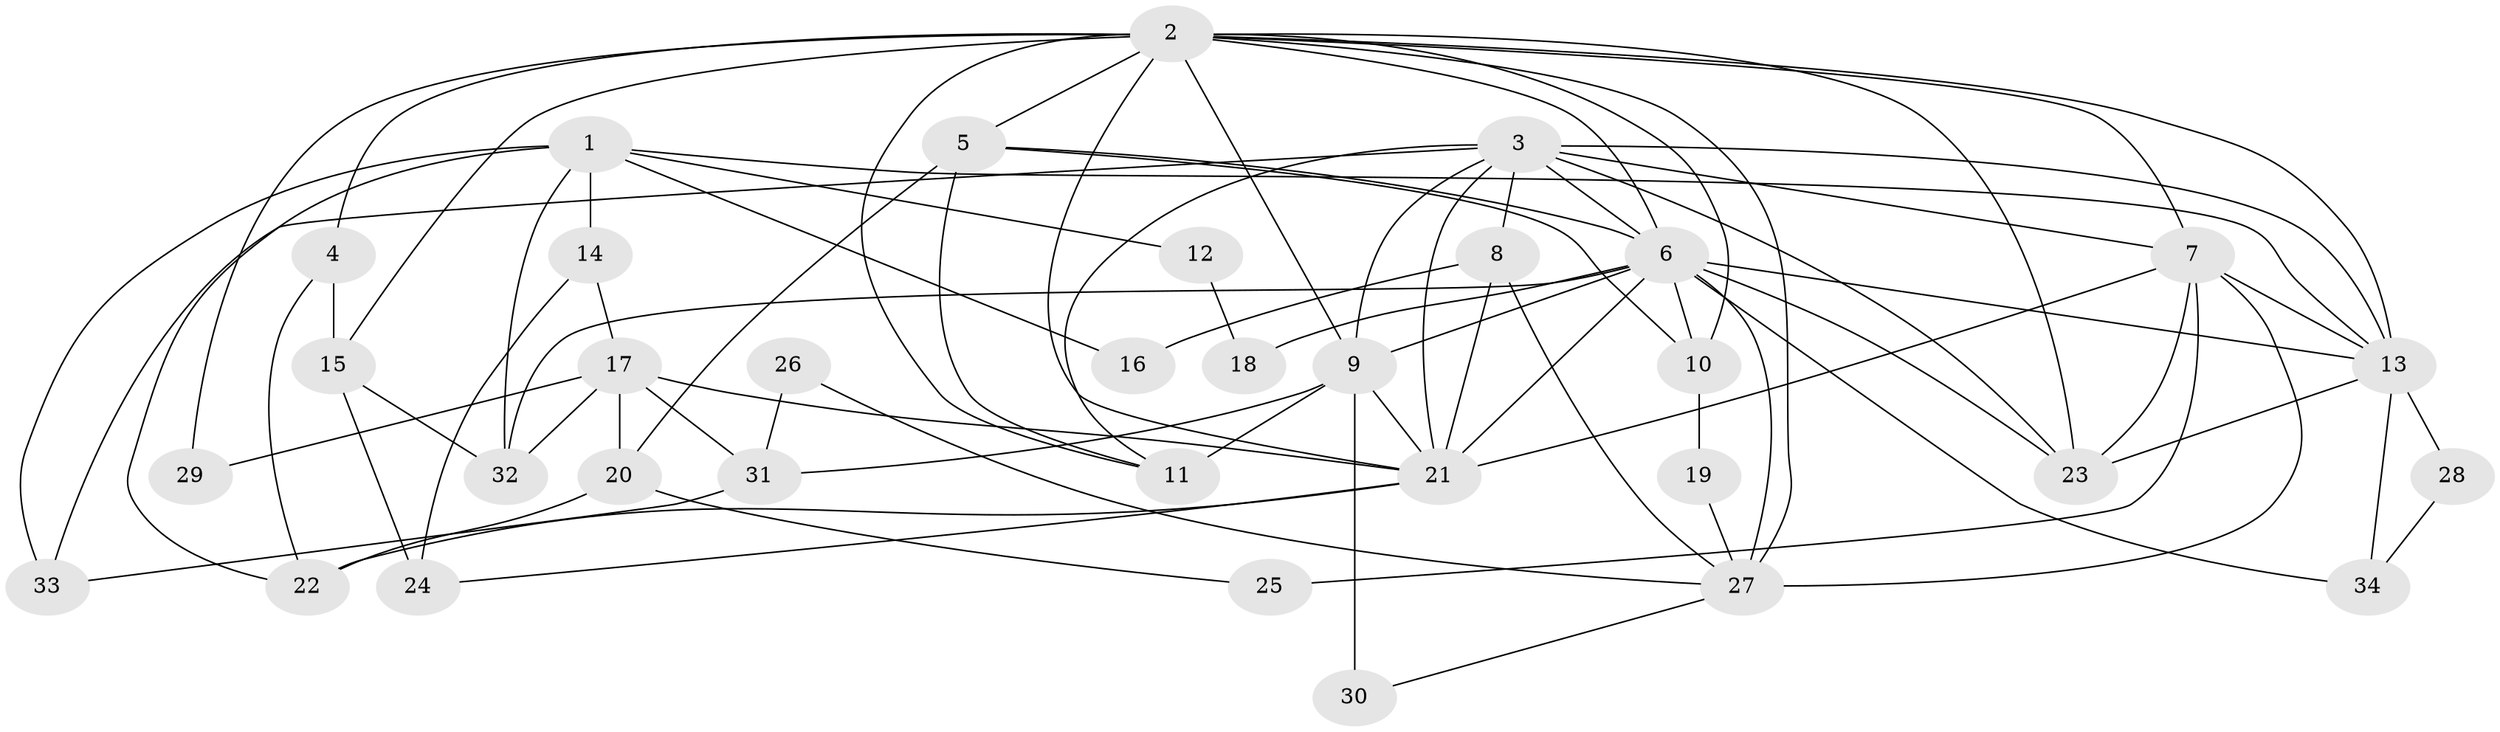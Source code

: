 // original degree distribution, {5: 0.1791044776119403, 4: 0.2537313432835821, 3: 0.2537313432835821, 6: 0.1044776119402985, 7: 0.014925373134328358, 2: 0.16417910447761194, 8: 0.014925373134328358, 10: 0.014925373134328358}
// Generated by graph-tools (version 1.1) at 2025/36/03/09/25 02:36:11]
// undirected, 34 vertices, 80 edges
graph export_dot {
graph [start="1"]
  node [color=gray90,style=filled];
  1;
  2;
  3;
  4;
  5;
  6;
  7;
  8;
  9;
  10;
  11;
  12;
  13;
  14;
  15;
  16;
  17;
  18;
  19;
  20;
  21;
  22;
  23;
  24;
  25;
  26;
  27;
  28;
  29;
  30;
  31;
  32;
  33;
  34;
  1 -- 12 [weight=1.0];
  1 -- 13 [weight=1.0];
  1 -- 14 [weight=1.0];
  1 -- 16 [weight=1.0];
  1 -- 22 [weight=1.0];
  1 -- 32 [weight=1.0];
  1 -- 33 [weight=1.0];
  2 -- 4 [weight=1.0];
  2 -- 5 [weight=2.0];
  2 -- 6 [weight=1.0];
  2 -- 7 [weight=1.0];
  2 -- 9 [weight=1.0];
  2 -- 10 [weight=1.0];
  2 -- 11 [weight=1.0];
  2 -- 13 [weight=1.0];
  2 -- 15 [weight=1.0];
  2 -- 21 [weight=1.0];
  2 -- 23 [weight=1.0];
  2 -- 27 [weight=1.0];
  2 -- 29 [weight=1.0];
  3 -- 6 [weight=1.0];
  3 -- 7 [weight=3.0];
  3 -- 8 [weight=1.0];
  3 -- 9 [weight=2.0];
  3 -- 11 [weight=1.0];
  3 -- 13 [weight=1.0];
  3 -- 21 [weight=1.0];
  3 -- 23 [weight=1.0];
  3 -- 33 [weight=1.0];
  4 -- 15 [weight=1.0];
  4 -- 22 [weight=1.0];
  5 -- 6 [weight=1.0];
  5 -- 10 [weight=1.0];
  5 -- 11 [weight=1.0];
  5 -- 20 [weight=1.0];
  6 -- 9 [weight=2.0];
  6 -- 10 [weight=1.0];
  6 -- 13 [weight=1.0];
  6 -- 18 [weight=2.0];
  6 -- 21 [weight=2.0];
  6 -- 23 [weight=1.0];
  6 -- 27 [weight=1.0];
  6 -- 32 [weight=1.0];
  6 -- 34 [weight=1.0];
  7 -- 13 [weight=1.0];
  7 -- 21 [weight=1.0];
  7 -- 23 [weight=1.0];
  7 -- 25 [weight=2.0];
  7 -- 27 [weight=2.0];
  8 -- 16 [weight=1.0];
  8 -- 21 [weight=1.0];
  8 -- 27 [weight=1.0];
  9 -- 11 [weight=3.0];
  9 -- 21 [weight=1.0];
  9 -- 30 [weight=2.0];
  9 -- 31 [weight=1.0];
  10 -- 19 [weight=1.0];
  12 -- 18 [weight=1.0];
  13 -- 23 [weight=1.0];
  13 -- 28 [weight=1.0];
  13 -- 34 [weight=1.0];
  14 -- 17 [weight=1.0];
  14 -- 24 [weight=1.0];
  15 -- 24 [weight=2.0];
  15 -- 32 [weight=1.0];
  17 -- 20 [weight=1.0];
  17 -- 21 [weight=1.0];
  17 -- 29 [weight=1.0];
  17 -- 31 [weight=1.0];
  17 -- 32 [weight=1.0];
  19 -- 27 [weight=1.0];
  20 -- 22 [weight=2.0];
  20 -- 25 [weight=1.0];
  21 -- 22 [weight=1.0];
  21 -- 24 [weight=1.0];
  26 -- 27 [weight=1.0];
  26 -- 31 [weight=1.0];
  27 -- 30 [weight=1.0];
  28 -- 34 [weight=1.0];
  31 -- 33 [weight=1.0];
}
